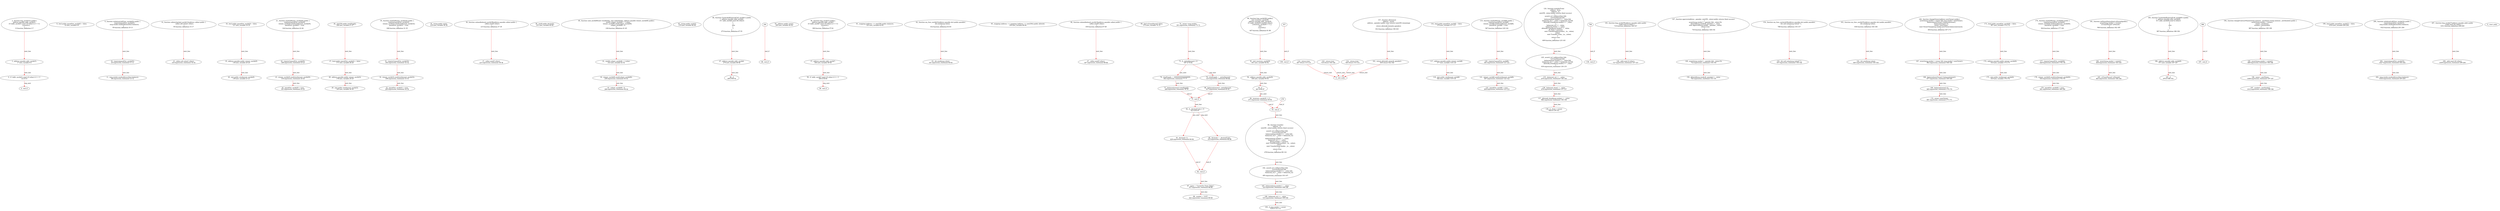 digraph  {
13 [label="2_ function bug_unchk31() public{\naddress payable addr_unchk31;\nif (!addr_unchk31.send (10 ether) || 1==1)\n	{revert();}\n}\n13-function_definition-3-7", method="bug_unchk31()", type_label=function_definition];
17 [label="3_ address payable addr_unchk31;\n17-new_variable-4-4", method="bug_unchk31()", type_label=new_variable];
22 [label="4_ if_!addr_unchk31.send (10 ether) || 1==1\n22-if-5-6", method="bug_unchk31()", type_label=if];
1084 [label="4_ end_if", method="bug_unchk31()", type_label=end_if];
52 [label="8_ bool public payedOut_unchk45 = false;\n52-new_variable-9-9", method="", type_label=new_variable];
59 [label="9_ function withdrawLeftOver_unchk45() public {\n        require(payedOut_unchk45);\n        msg.sender.send(address(this).balance);\n    }\n59-function_definition-10-13", method="withdrawLeftOver_unchk45()", type_label=function_definition];
63 [label="10_ require(payedOut_unchk45);\n63-expression_statement-11-11", method="withdrawLeftOver_unchk45()", type_label=expression_statement];
68 [label="11_ msg.sender.send(address(this).balance);\n68-expression_statement-12-12", method="withdrawLeftOver_unchk45()", type_label=expression_statement];
95 [label="14_ function callnotchecked_unchk13(address callee) public {\n    callee.call.value(1 ether);\n  }\n95-function_definition-15-17", method="callnotchecked_unchk13(address callee)", type_label=function_definition];
103 [label="15_ callee.call.value(1 ether);\n103-expression_statement-16-16", method="callnotchecked_unchk13(address callee)", type_label=expression_statement];
127 [label="18_ bool public payedOut_unchk20 = false;\n127-new_variable-19-19", method="", type_label=new_variable];
134 [label="19_ address payable public winner_unchk20;\n134-new_variable-20-20", method="", type_label=new_variable];
139 [label="20_ uint public winAmount_unchk20;\n139-new_variable-21-21", method="", type_label=new_variable];
144 [label="21_ function sendToWinner_unchk20() public {\n        require(!payedOut_unchk20);\n        winner_unchk20.send(winAmount_unchk20);\n        payedOut_unchk20 = true;\n    }\n144-function_definition-22-26", method="sendToWinner_unchk20()", type_label=function_definition];
148 [label="22_ require(!payedOut_unchk20);\n148-expression_statement-23-23", method="sendToWinner_unchk20()", type_label=expression_statement];
154 [label="23_ winner_unchk20.send(winAmount_unchk20);\n154-expression_statement-24-24", method="sendToWinner_unchk20()", type_label=expression_statement];
161 [label="24_ payedOut_unchk20 = true;\n161-expression_statement-25-25", method="sendToWinner_unchk20()", type_label=expression_statement];
166 [label="26_ uint256 public totalSupply;\n166-new_variable-27-27", method="", type_label=new_variable];
171 [label="27_ bool public payedOut_unchk32 = false;\n171-new_variable-28-28", method="", type_label=new_variable];
178 [label="28_ address payable public winner_unchk32;\n178-new_variable-29-29", method="", type_label=new_variable];
183 [label="29_ uint public winAmount_unchk32;\n183-new_variable-30-30", method="", type_label=new_variable];
188 [label="30_ function sendToWinner_unchk32() public {\n        require(!payedOut_unchk32);\n        winner_unchk32.send(winAmount_unchk32);\n        payedOut_unchk32 = true;\n    }\n188-function_definition-31-35", method="sendToWinner_unchk32()", type_label=function_definition];
192 [label="31_ require(!payedOut_unchk32);\n192-expression_statement-32-32", method="sendToWinner_unchk32()", type_label=expression_statement];
198 [label="32_ winner_unchk32.send(winAmount_unchk32);\n198-expression_statement-33-33", method="sendToWinner_unchk32()", type_label=expression_statement];
205 [label="33_ payedOut_unchk32 = true;\n205-expression_statement-34-34", method="sendToWinner_unchk32()", type_label=expression_statement];
210 [label="35_ string public name;\n210-new_variable-36-36", method="", type_label=new_variable];
215 [label="36_ function unhandledsend_unchk38(address payable callee) public {\n    callee.send(5 ether);\n  }\n215-function_definition-37-39", method="unhandledsend_unchk38(address payable callee)", type_label=function_definition];
223 [label="37_ callee.send(5 ether);\n223-expression_statement-38-38", method="unhandledsend_unchk38(address payable callee)", type_label=expression_statement];
231 [label="39_ uint8 public decimals;\n231-new_variable-40-40", method="", type_label=new_variable];
236 [label="40_ function cash_unchk46(uint roundIndex, uint subpotIndex, address payable winner_unchk46) public{\n        uint64 subpot_unchk46 = 3 ether;\n        winner_unchk46.send(subpot_unchk46);   \n        subpot_unchk46= 0;\n}\n236-function_definition-41-45", method="cash_unchk46(uint roundIndex,uint subpotIndex,address payable winner_unchk46)", type_label=function_definition];
252 [label="41_ uint64 subpot_unchk46 = 3 ether;\n252-new_variable-42-42", method="cash_unchk46(uint roundIndex,uint subpotIndex,address payable winner_unchk46)", type_label=new_variable];
259 [label="42_ winner_unchk46.send(subpot_unchk46);\n259-expression_statement-43-43", method="cash_unchk46(uint roundIndex,uint subpotIndex,address payable winner_unchk46)", type_label=expression_statement];
266 [label="43_ subpot_unchk46= 0;\n266-expression_statement-44-44", method="cash_unchk46(uint roundIndex,uint subpotIndex,address payable winner_unchk46)", type_label=expression_statement];
270 [label="45_ string public symbol;\n270-new_variable-46-46", method="", type_label=new_variable];
275 [label="46_ function UncheckedExternalCall_unchk4 () public\n{  address payable addr_unchk4;\n   if (! addr_unchk4.send (42 ether))  \n      { \n      }\n	else\n      { \n      }\n}\n275-function_definition-47-55", method="UncheckedExternalCall_unchk4()", type_label=function_definition];
279 [label="47_ address payable addr_unchk4;\n279-new_variable-48-48", method="UncheckedExternalCall_unchk4()", type_label=new_variable];
284 [label="48_ if\n284-if-49-54", method="UncheckedExternalCall_unchk4()", type_label=if];
1346 [label="48_ end_if", method="UncheckedExternalCall_unchk4()", type_label=end_if];
295 [label="55_ address public owner;\n295-new_variable-56-56", method="", type_label=new_variable];
300 [label="56_ function bug_unchk7() public{\naddress payable addr_unchk7;\nif (!addr_unchk7.send (10 ether) || 1==1)\n	{revert();}\n}\n300-function_definition-57-61", method="bug_unchk7()", type_label=function_definition];
304 [label="57_ address payable addr_unchk7;\n304-new_variable-58-58", method="bug_unchk7()", type_label=new_variable];
309 [label="58_ if_!addr_unchk7.send (10 ether) || 1==1\n309-if-59-60", method="bug_unchk7()", type_label=if];
1371 [label="58_ end_if", method="bug_unchk7()", type_label=end_if];
325 [label="61_ mapping (address => uint256) public balances;\n325-new_variable-62-62", method="", type_label=new_variable];
332 [label="62_ function my_func_unchk23(address payable dst) public payable{\n        dst.send(msg.value);\n    }\n332-function_definition-63-65", method="my_func_unchk23(address payable dst)", type_label=function_definition];
341 [label="63_ dst.send(msg.value);\n341-expression_statement-64-64", method="my_func_unchk23(address payable dst)", type_label=expression_statement];
350 [label="65_ mapping (address => mapping (address => uint256)) public allowed;\n350-new_variable-66-66", method="", type_label=new_variable];
359 [label="66_ function unhandledsend_unchk14(address payable callee) public {\n    callee.send(5 ether);\n  }\n359-function_definition-67-69", method="unhandledsend_unchk14(address payable callee)", type_label=function_definition];
367 [label="67_ callee.send(5 ether);\n367-expression_statement-68-68", method="unhandledsend_unchk14(address payable callee)", type_label=expression_statement];
375 [label="69_ bool isTransPaused=false;\n375-new_variable-70-70", method="", type_label=new_variable];
391 [label="74_ owner=msg.sender;\n391-expression_statement-75-75", method="", type_label=expression_statement];
397 [label="75_ if__initialAmount<=0\n397-if-76-82", method="", type_label=if];
1459 [label="75_ end_if", method="", type_label=end_if];
402 [label="76_ totalSupply = 100000000000000000;\n402-expression_statement-77-77", method="", type_label=expression_statement];
406 [label="77_ balances[owner]=totalSupply;\n406-expression_statement-78-78", method="", type_label=expression_statement];
413 [label="79_ totalSupply = _initialAmount;\n413-expression_statement-80-80", method="", type_label=expression_statement];
417 [label="80_ balances[owner]=_initialAmount;\n417-expression_statement-81-81", method="", type_label=expression_statement];
423 [label="82_ if__decimalUnits<=0\n423-if-83-87", method="", type_label=if];
1485 [label="82_ end_if", method="", type_label=end_if];
428 [label="83_ decimals=2;\n428-expression_statement-84-84", method="", type_label=expression_statement];
433 [label="85_ decimals = _decimalUnits;\n433-expression_statement-86-86", method="", type_label=expression_statement];
437 [label="87_ name = \"CareerOn Chain Token\";\n437-expression_statement-88-88", method="", type_label=expression_statement];
442 [label="88_ symbol = \"COT\";\n442-expression_statement-89-89", method="", type_label=expression_statement];
447 [label="90_ function bug_unchk30() public{\nuint receivers_unchk30;\naddress payable addr_unchk30;\nif (!addr_unchk30.send(42 ether))\n	{receivers_unchk30 +=1;}\nelse\n	{revert();}\n}\n447-function_definition-91-98", method="bug_unchk30()", type_label=function_definition];
451 [label="91_ uint receivers_unchk30;\n451-new_variable-92-92", method="bug_unchk30()", type_label=new_variable];
456 [label="92_ address payable addr_unchk30;\n456-new_variable-93-93", method="bug_unchk30()", type_label=new_variable];
461 [label="93_ if\n461-if-94-97", method="bug_unchk30()", type_label=if];
1523 [label="93_ end_if", method="bug_unchk30()", type_label=end_if];
471 [label="94_ receivers_unchk30 +=1;\n471-expression_statement-95-95", method="bug_unchk30()", type_label=expression_statement];
478 [label="98_ function transfer(\n        address _to, \n        uint256 _value) public returns (bool success) \n    {\n        assert(_to!=address(this) && \n                !isTransPaused &&\n                balances[msg.sender] >= _value &&\n                balances[_to] + _value > balances[_to]\n        );\n        balances[msg.sender] -= _value; \n        balances[_to] += _value; \n		if(msg.sender==owner){\n			emit Transfer(address(this), _to, _value); \n		}else{\n			emit Transfer(msg.sender, _to, _value); \n		}\n        return true;\n    }\n478-function_definition-99-116", method="transfer(address _to,uint256 _value)", type_label=function_definition];
495 [label="102_ assert(_to!=address(this) && \n                !isTransPaused &&\n                balances[msg.sender] >= _value &&\n                balances[_to] + _value > balances[_to]\n        );\n495-expression_statement-103-107", method="transfer(address _to,uint256 _value)", type_label=expression_statement];
525 [label="107_ balances[msg.sender] -= _value;\n525-expression_statement-108-108", method="transfer(address _to,uint256 _value)", type_label=expression_statement];
533 [label="108_ balances[_to] += _value;\n533-expression_statement-109-109", method="transfer(address _to,uint256 _value)", type_label=expression_statement];
539 [label="109_ if_msg.sender==owner\n539-if-110-114", method="transfer(address _to,uint256 _value)", type_label=if];
1601 [label="109_ end_if", method="transfer(address _to,uint256 _value)", type_label=end_if];
567 [label="114_ return true;\n567-return-115-115", method="transfer(address _to,uint256 _value)", type_label=return];
570 [label="116_ bool public payedOut_unchk8 = false;\n570-new_variable-117-117", method="", type_label=new_variable];
577 [label="117_ address payable public winner_unchk8;\n577-new_variable-118-118", method="", type_label=new_variable];
582 [label="118_ uint public winAmount_unchk8;\n582-new_variable-119-119", method="", type_label=new_variable];
587 [label="119_ function sendToWinner_unchk8() public {\n        require(!payedOut_unchk8);\n        winner_unchk8.send(winAmount_unchk8);\n        payedOut_unchk8 = true;\n    }\n587-function_definition-120-124", method="sendToWinner_unchk8()", type_label=function_definition];
591 [label="120_ require(!payedOut_unchk8);\n591-expression_statement-121-121", method="sendToWinner_unchk8()", type_label=expression_statement];
597 [label="121_ winner_unchk8.send(winAmount_unchk8);\n597-expression_statement-122-122", method="sendToWinner_unchk8()", type_label=expression_statement];
604 [label="122_ payedOut_unchk8 = true;\n604-expression_statement-123-123", method="sendToWinner_unchk8()", type_label=expression_statement];
609 [label="124_ function transferFrom(\n        address _from, \n        address _to, \n        uint256 _value) public returns (bool success) \n    {\n        assert(_to!=address(this) && \n                !isTransPaused &&\n                balances[msg.sender] >= _value &&\n                balances[_to] + _value > balances[_to] &&\n                allowed[_from][msg.sender] >= _value\n        );\n        balances[_to] += _value; \n        balances[_from] -= _value;  \n        allowed[_from][msg.sender] -= _value; \n        if(_from==owner){\n			emit Transfer(address(this), _to, _value); \n		}else{\n			emit Transfer(_from, _to, _value); \n		}\n        return true;\n    }\n609-function_definition-125-145", method="transferFrom(address _from,address _to,uint256 _value)", type_label=function_definition];
630 [label="129_ assert(_to!=address(this) && \n                !isTransPaused &&\n                balances[msg.sender] >= _value &&\n                balances[_to] + _value > balances[_to] &&\n                allowed[_from][msg.sender] >= _value\n        );\n630-expression_statement-130-135", method="transferFrom(address _from,address _to,uint256 _value)", type_label=expression_statement];
670 [label="135_ balances[_to] += _value;\n670-expression_statement-136-136", method="transferFrom(address _from,address _to,uint256 _value)", type_label=expression_statement];
676 [label="136_ balances[_from] -= _value;\n676-expression_statement-137-137", method="transferFrom(address _from,address _to,uint256 _value)", type_label=expression_statement];
682 [label="137_ allowed[_from][msg.sender] -= _value;\n682-expression_statement-138-138", method="transferFrom(address _from,address _to,uint256 _value)", type_label=expression_statement];
692 [label="138_ if__from==owner\n692-if-139-143", method="transferFrom(address _from,address _to,uint256 _value)", type_label=if];
1754 [label="138_ end_if", method="transferFrom(address _from,address _to,uint256 _value)", type_label=end_if];
716 [label="143_ return true;\n716-return-144-144", method="transferFrom(address _from,address _to,uint256 _value)", type_label=return];
719 [label="145_ function bug_unchk39(address payable addr) public\n      {addr.send (4 ether); }\n719-function_definition-146-147", method="bug_unchk39(address payable addr)", type_label=function_definition];
727 [label="146_ addr.send (4 ether);\n727-expression_statement-147-147", method="bug_unchk39(address payable addr)", type_label=expression_statement];
735 [label="147_ function approve(address _spender, uint256 _value) public returns (bool success) \n    { \n        assert(msg.sender!=_spender && _value>0);\n        allowed[msg.sender][_spender] = _value;\n        emit Approval(msg.sender, _spender, _value);\n        return true;\n    }\n735-function_definition-148-154", method="approve(address _spender,uint256 _value)", type_label=function_definition];
752 [label="149_ assert(msg.sender!=_spender && _value>0);\n752-expression_statement-150-150", method="approve(address _spender,uint256 _value)", type_label=expression_statement];
765 [label="150_ allowed[msg.sender][_spender] = _value;\n765-expression_statement-151-151", method="approve(address _spender,uint256 _value)", type_label=expression_statement];
785 [label="152_ return true;\n785-return-153-153", method="approve(address _spender,uint256 _value)", type_label=return];
788 [label="154_ function my_func_uncheck36(address payable dst) public payable{\n        dst.call.value(msg.value)(\"\");\n    }\n788-function_definition-155-157", method="my_func_uncheck36(address payable dst)", type_label=function_definition];
797 [label="155_ dst.call.value(msg.value)(\"\");\n797-expression_statement-156-156", method="my_func_uncheck36(address payable dst)", type_label=expression_statement];
812 [label="157_ function allowance(\n        address _owner, \n        address _spender) public view returns (uint256 remaining) \n    {\n        return allowed[_owner][_spender]; \n    }\n812-function_definition-158-163", method="allowance(address _owner,address _spender)", type_label=function_definition];
830 [label="161_ return allowed[_owner][_spender];\n830-return-162-162", method="allowance(address _owner,address _spender)", type_label=return];
836 [label="163_ function my_func_unchk35(address payable dst) public payable{\n        dst.send(msg.value);\n    }\n836-function_definition-164-166", method="my_func_unchk35(address payable dst)", type_label=function_definition];
845 [label="164_ dst.send(msg.value);\n845-expression_statement-165-165", method="my_func_unchk35(address payable dst)", type_label=expression_statement];
854 [label="166_ function changeOwner(address newOwner) public{\n        assert(msg.sender==owner && msg.sender!=newOwner);\n        balances[newOwner]=balances[owner];\n        balances[owner]=0;\n        owner=newOwner;\n        emit OwnerChang(msg.sender,newOwner,balances[owner]); \n    }\n854-function_definition-167-173", method="changeOwner(address newOwner)", type_label=function_definition];
862 [label="167_ assert(msg.sender==owner && msg.sender!=newOwner);\n862-expression_statement-168-168", method="changeOwner(address newOwner)", type_label=expression_statement];
877 [label="168_ balances[newOwner]=balances[owner];\n877-expression_statement-169-169", method="changeOwner(address newOwner)", type_label=expression_statement];
885 [label="169_ balances[owner]=0;\n885-expression_statement-170-170", method="changeOwner(address newOwner)", type_label=expression_statement];
891 [label="170_ owner=newOwner;\n891-expression_statement-171-171", method="changeOwner(address newOwner)", type_label=expression_statement];
907 [label="173_ bool public payedOut_unchk44 = false;\n907-new_variable-174-174", method="", type_label=new_variable];
914 [label="174_ address payable public winner_unchk44;\n914-new_variable-175-175", method="", type_label=new_variable];
919 [label="175_ uint public winAmount_unchk44;\n919-new_variable-176-176", method="", type_label=new_variable];
924 [label="176_ function sendToWinner_unchk44() public {\n        require(!payedOut_unchk44);\n        winner_unchk44.send(winAmount_unchk44);\n        payedOut_unchk44 = true;\n    }\n924-function_definition-177-181", method="sendToWinner_unchk44()", type_label=function_definition];
928 [label="177_ require(!payedOut_unchk44);\n928-expression_statement-178-178", method="sendToWinner_unchk44()", type_label=expression_statement];
934 [label="178_ winner_unchk44.send(winAmount_unchk44);\n934-expression_statement-179-179", method="sendToWinner_unchk44()", type_label=expression_statement];
941 [label="179_ payedOut_unchk44 = true;\n941-expression_statement-180-180", method="sendToWinner_unchk44()", type_label=expression_statement];
946 [label="181_ function setPauseStatus(bool isPaused)public{\n        assert(msg.sender==owner);\n        isTransPaused=isPaused;\n    }\n946-function_definition-182-185", method="setPauseStatus(bool isPaused)", type_label=function_definition];
954 [label="182_ assert(msg.sender==owner);\n954-expression_statement-183-183", method="setPauseStatus(bool isPaused)", type_label=expression_statement];
963 [label="183_ isTransPaused=isPaused;\n963-expression_statement-184-184", method="setPauseStatus(bool isPaused)", type_label=expression_statement];
967 [label="185_ function UncheckedExternalCall_unchk40 () public\n{  address payable addr_unchk40;\n   if (! addr_unchk40.send (2 ether))  \n      { \n      }\n	else\n      { \n      }\n}\n967-function_definition-186-194", method="UncheckedExternalCall_unchk40()", type_label=function_definition];
971 [label="186_ address payable addr_unchk40;\n971-new_variable-187-187", method="UncheckedExternalCall_unchk40()", type_label=new_variable];
976 [label="187_ if\n976-if-188-193", method="UncheckedExternalCall_unchk40()", type_label=if];
2038 [label="187_ end_if", method="UncheckedExternalCall_unchk40()", type_label=end_if];
987 [label="194_ function changeContractName(string memory _newName,string memory _newSymbol) public {\n        assert(msg.sender==owner);\n        name=_newName;\n        symbol=_newSymbol;\n    }\n987-function_definition-195-199", method="changeContractName(string memory _newName,string memory _newSymbol)", type_label=function_definition];
999 [label="195_ assert(msg.sender==owner);\n999-expression_statement-196-196", method="changeContractName(string memory _newName,string memory _newSymbol)", type_label=expression_statement];
1008 [label="196_ name=_newName;\n1008-expression_statement-197-197", method="changeContractName(string memory _newName,string memory _newSymbol)", type_label=expression_statement];
1012 [label="197_ symbol=_newSymbol;\n1012-expression_statement-198-198", method="changeContractName(string memory _newName,string memory _newSymbol)", type_label=expression_statement];
1016 [label="199_ bool public payedOut_unchk33 = false;\n1016-new_variable-200-200", method="", type_label=new_variable];
1023 [label="200_ function withdrawLeftOver_unchk33() public {\n        require(payedOut_unchk33);\n        msg.sender.send(address(this).balance);\n    }\n1023-function_definition-201-204", method="withdrawLeftOver_unchk33()", type_label=function_definition];
1027 [label="201_ require(payedOut_unchk33);\n1027-expression_statement-202-202", method="withdrawLeftOver_unchk33()", type_label=expression_statement];
1032 [label="202_ msg.sender.send(address(this).balance);\n1032-expression_statement-203-203", method="withdrawLeftOver_unchk33()", type_label=expression_statement];
1051 [label="207_ function bug_unchk27(address payable addr) public\n      {addr.send (42 ether); }\n1051-function_definition-208-209", method="bug_unchk27(address payable addr)", type_label=function_definition];
1059 [label="208_ addr.send (42 ether);\n1059-expression_statement-209-209", method="bug_unchk27(address payable addr)", type_label=expression_statement];
1 [label="0_ start_node", method="", type_label=start];
2 [label="0_ exit_node", method="", type_label=exit];
294;
476;
557;
708;
986;
13 -> 17  [color=red, controlflow_type=next_line, edge_type=CFG_edge, key=0, label=next_line];
17 -> 22  [color=red, controlflow_type=next_line, edge_type=CFG_edge, key=0, label=next_line];
22 -> 1084  [color=red, controlflow_type=neg_next, edge_type=CFG_edge, key=0, label=neg_next];
59 -> 63  [color=red, controlflow_type=next_line, edge_type=CFG_edge, key=0, label=next_line];
63 -> 68  [color=red, controlflow_type=next_line, edge_type=CFG_edge, key=0, label=next_line];
95 -> 103  [color=red, controlflow_type=next_line, edge_type=CFG_edge, key=0, label=next_line];
127 -> 134  [color=red, controlflow_type=next_line, edge_type=CFG_edge, key=0, label=next_line];
134 -> 139  [color=red, controlflow_type=next_line, edge_type=CFG_edge, key=0, label=next_line];
144 -> 148  [color=red, controlflow_type=next_line, edge_type=CFG_edge, key=0, label=next_line];
148 -> 154  [color=red, controlflow_type=next_line, edge_type=CFG_edge, key=0, label=next_line];
154 -> 161  [color=red, controlflow_type=next_line, edge_type=CFG_edge, key=0, label=next_line];
166 -> 171  [color=red, controlflow_type=next_line, edge_type=CFG_edge, key=0, label=next_line];
171 -> 178  [color=red, controlflow_type=next_line, edge_type=CFG_edge, key=0, label=next_line];
178 -> 183  [color=red, controlflow_type=next_line, edge_type=CFG_edge, key=0, label=next_line];
188 -> 192  [color=red, controlflow_type=next_line, edge_type=CFG_edge, key=0, label=next_line];
192 -> 198  [color=red, controlflow_type=next_line, edge_type=CFG_edge, key=0, label=next_line];
198 -> 205  [color=red, controlflow_type=next_line, edge_type=CFG_edge, key=0, label=next_line];
215 -> 223  [color=red, controlflow_type=next_line, edge_type=CFG_edge, key=0, label=next_line];
236 -> 252  [color=red, controlflow_type=next_line, edge_type=CFG_edge, key=0, label=next_line];
252 -> 259  [color=red, controlflow_type=next_line, edge_type=CFG_edge, key=0, label=next_line];
259 -> 266  [color=red, controlflow_type=next_line, edge_type=CFG_edge, key=0, label=next_line];
275 -> 279  [color=red, controlflow_type=next_line, edge_type=CFG_edge, key=0, label=next_line];
279 -> 284  [color=red, controlflow_type=next_line, edge_type=CFG_edge, key=0, label=next_line];
300 -> 304  [color=red, controlflow_type=next_line, edge_type=CFG_edge, key=0, label=next_line];
304 -> 309  [color=red, controlflow_type=next_line, edge_type=CFG_edge, key=0, label=next_line];
309 -> 1371  [color=red, controlflow_type=neg_next, edge_type=CFG_edge, key=0, label=neg_next];
332 -> 341  [color=red, controlflow_type=next_line, edge_type=CFG_edge, key=0, label=next_line];
359 -> 367  [color=red, controlflow_type=next_line, edge_type=CFG_edge, key=0, label=next_line];
391 -> 397  [color=red, controlflow_type=next_line, edge_type=CFG_edge, key=0, label=next_line];
397 -> 402  [color=red, controlflow_type=pos_next, edge_type=CFG_edge, key=0, label=pos_next];
397 -> 413  [color=red, controlflow_type=neg_next, edge_type=CFG_edge, key=0, label=neg_next];
1459 -> 423  [color=red, controlflow_type=next_line, edge_type=CFG_edge, key=0, label=next_line];
402 -> 406  [color=red, controlflow_type=next_line, edge_type=CFG_edge, key=0, label=next_line];
406 -> 1459  [color=red, controlflow_type=end_if, edge_type=CFG_edge, key=0, label=end_if];
413 -> 417  [color=red, controlflow_type=next_line, edge_type=CFG_edge, key=0, label=next_line];
417 -> 1459  [color=red, controlflow_type=end_if, edge_type=CFG_edge, key=0, label=end_if];
423 -> 428  [color=red, controlflow_type=pos_next, edge_type=CFG_edge, key=0, label=pos_next];
423 -> 433  [color=red, controlflow_type=neg_next, edge_type=CFG_edge, key=0, label=neg_next];
1485 -> 437  [color=red, controlflow_type=next_line, edge_type=CFG_edge, key=0, label=next_line];
428 -> 1485  [color=red, controlflow_type=end_if, edge_type=CFG_edge, key=0, label=end_if];
433 -> 1485  [color=red, controlflow_type=end_if, edge_type=CFG_edge, key=0, label=end_if];
437 -> 442  [color=red, controlflow_type=next_line, edge_type=CFG_edge, key=0, label=next_line];
447 -> 451  [color=red, controlflow_type=next_line, edge_type=CFG_edge, key=0, label=next_line];
451 -> 456  [color=red, controlflow_type=next_line, edge_type=CFG_edge, key=0, label=next_line];
456 -> 461  [color=red, controlflow_type=next_line, edge_type=CFG_edge, key=0, label=next_line];
461 -> 471  [color=red, controlflow_type=pos_next, edge_type=CFG_edge, key=0, label=pos_next];
1523 -> 478  [color=red, controlflow_type=next_line, edge_type=CFG_edge, key=0, label=next_line];
471 -> 1523  [color=red, controlflow_type=end_if, edge_type=CFG_edge, key=0, label=end_if];
478 -> 495  [color=red, controlflow_type=next_line, edge_type=CFG_edge, key=0, label=next_line];
495 -> 525  [color=red, controlflow_type=next_line, edge_type=CFG_edge, key=0, label=next_line];
525 -> 533  [color=red, controlflow_type=next_line, edge_type=CFG_edge, key=0, label=next_line];
533 -> 539  [color=red, controlflow_type=next_line, edge_type=CFG_edge, key=0, label=next_line];
567 -> 2  [color=red, controlflow_type=return_exit, edge_type=CFG_edge, key=0, label=return_exit];
570 -> 577  [color=red, controlflow_type=next_line, edge_type=CFG_edge, key=0, label=next_line];
577 -> 582  [color=red, controlflow_type=next_line, edge_type=CFG_edge, key=0, label=next_line];
587 -> 591  [color=red, controlflow_type=next_line, edge_type=CFG_edge, key=0, label=next_line];
591 -> 597  [color=red, controlflow_type=next_line, edge_type=CFG_edge, key=0, label=next_line];
597 -> 604  [color=red, controlflow_type=next_line, edge_type=CFG_edge, key=0, label=next_line];
609 -> 630  [color=red, controlflow_type=next_line, edge_type=CFG_edge, key=0, label=next_line];
630 -> 670  [color=red, controlflow_type=next_line, edge_type=CFG_edge, key=0, label=next_line];
670 -> 676  [color=red, controlflow_type=next_line, edge_type=CFG_edge, key=0, label=next_line];
676 -> 682  [color=red, controlflow_type=next_line, edge_type=CFG_edge, key=0, label=next_line];
682 -> 692  [color=red, controlflow_type=next_line, edge_type=CFG_edge, key=0, label=next_line];
716 -> 2  [color=red, controlflow_type=return_exit, edge_type=CFG_edge, key=0, label=return_exit];
719 -> 727  [color=red, controlflow_type=next_line, edge_type=CFG_edge, key=0, label=next_line];
735 -> 752  [color=red, controlflow_type=next_line, edge_type=CFG_edge, key=0, label=next_line];
752 -> 765  [color=red, controlflow_type=next_line, edge_type=CFG_edge, key=0, label=next_line];
785 -> 2  [color=red, controlflow_type=return_exit, edge_type=CFG_edge, key=0, label=return_exit];
788 -> 797  [color=red, controlflow_type=next_line, edge_type=CFG_edge, key=0, label=next_line];
812 -> 830  [color=red, controlflow_type=next_line, edge_type=CFG_edge, key=0, label=next_line];
830 -> 2  [color=red, controlflow_type=return_exit, edge_type=CFG_edge, key=0, label=return_exit];
836 -> 845  [color=red, controlflow_type=next_line, edge_type=CFG_edge, key=0, label=next_line];
854 -> 862  [color=red, controlflow_type=next_line, edge_type=CFG_edge, key=0, label=next_line];
862 -> 877  [color=red, controlflow_type=next_line, edge_type=CFG_edge, key=0, label=next_line];
877 -> 885  [color=red, controlflow_type=next_line, edge_type=CFG_edge, key=0, label=next_line];
885 -> 891  [color=red, controlflow_type=next_line, edge_type=CFG_edge, key=0, label=next_line];
907 -> 914  [color=red, controlflow_type=next_line, edge_type=CFG_edge, key=0, label=next_line];
914 -> 919  [color=red, controlflow_type=next_line, edge_type=CFG_edge, key=0, label=next_line];
924 -> 928  [color=red, controlflow_type=next_line, edge_type=CFG_edge, key=0, label=next_line];
928 -> 934  [color=red, controlflow_type=next_line, edge_type=CFG_edge, key=0, label=next_line];
934 -> 941  [color=red, controlflow_type=next_line, edge_type=CFG_edge, key=0, label=next_line];
946 -> 954  [color=red, controlflow_type=next_line, edge_type=CFG_edge, key=0, label=next_line];
954 -> 963  [color=red, controlflow_type=next_line, edge_type=CFG_edge, key=0, label=next_line];
967 -> 971  [color=red, controlflow_type=next_line, edge_type=CFG_edge, key=0, label=next_line];
971 -> 976  [color=red, controlflow_type=next_line, edge_type=CFG_edge, key=0, label=next_line];
987 -> 999  [color=red, controlflow_type=next_line, edge_type=CFG_edge, key=0, label=next_line];
999 -> 1008  [color=red, controlflow_type=next_line, edge_type=CFG_edge, key=0, label=next_line];
1008 -> 1012  [color=red, controlflow_type=next_line, edge_type=CFG_edge, key=0, label=next_line];
1023 -> 1027  [color=red, controlflow_type=next_line, edge_type=CFG_edge, key=0, label=next_line];
1027 -> 1032  [color=red, controlflow_type=next_line, edge_type=CFG_edge, key=0, label=next_line];
1051 -> 1059  [color=red, controlflow_type=next_line, edge_type=CFG_edge, key=0, label=next_line];
294 -> 1346  [color=red, controlflow_type=end_if, edge_type=CFG_edge, key=0, label=end_if];
476 -> 1523  [color=red, controlflow_type=end_if, edge_type=CFG_edge, key=0, label=end_if];
557 -> 1601  [color=red, controlflow_type=end_if, edge_type=CFG_edge, key=0, label=end_if];
708 -> 1754  [color=red, controlflow_type=end_if, edge_type=CFG_edge, key=0, label=end_if];
986 -> 2038  [color=red, controlflow_type=end_if, edge_type=CFG_edge, key=0, label=end_if];
}
